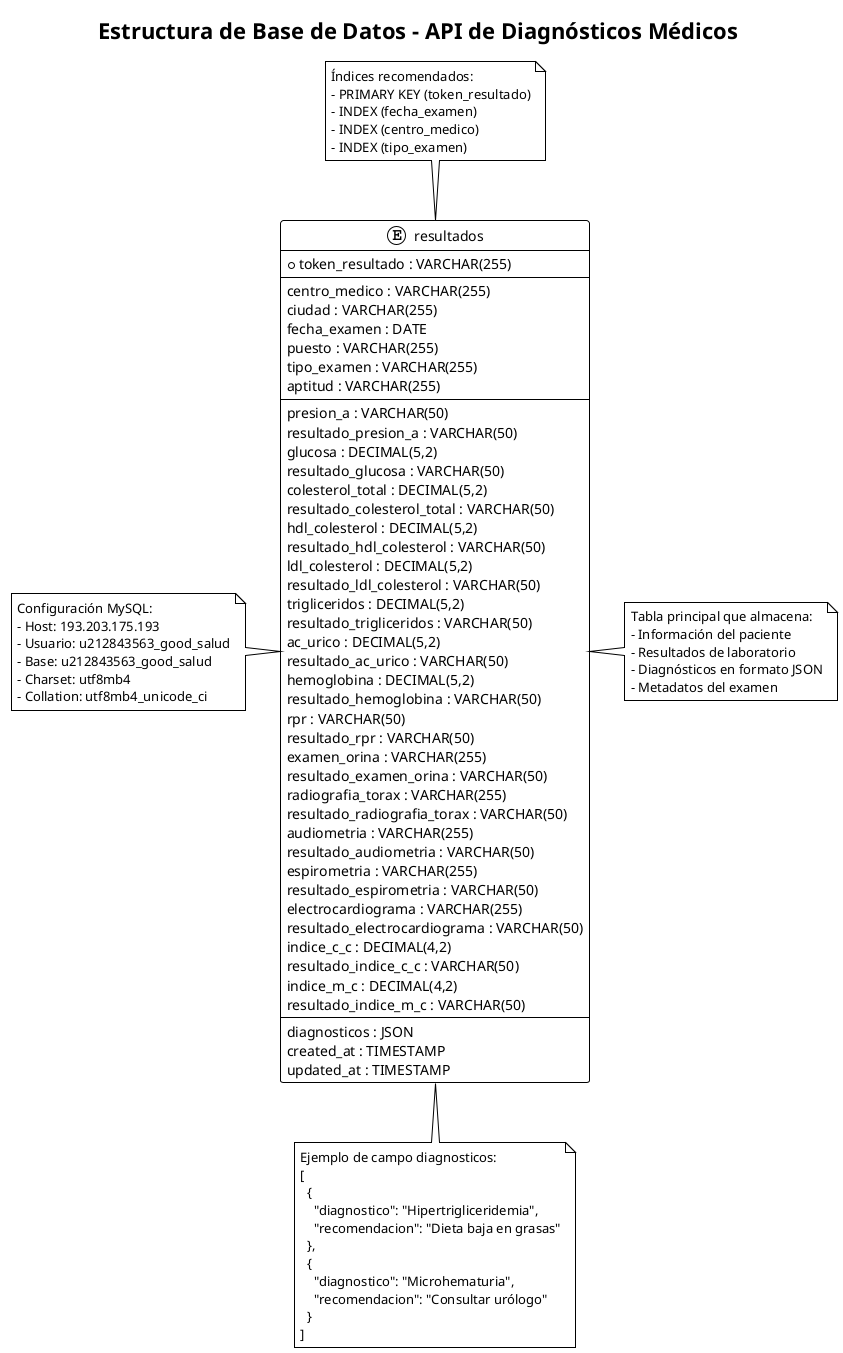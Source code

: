 @startuml Estructura de Base de Datos
!theme plain
skinparam backgroundColor #FFFFFF
skinparam entityBackgroundColor #E8F4FD
skinparam entityBorderColor #2E86AB
skinparam databaseBackgroundColor #F0F8FF
skinparam databaseBorderColor #2E86AB

title Estructura de Base de Datos - API de Diagnósticos Médicos

entity "resultados" {
    * token_resultado : VARCHAR(255)
    --
    centro_medico : VARCHAR(255)
    ciudad : VARCHAR(255)
    fecha_examen : DATE
    puesto : VARCHAR(255)
    tipo_examen : VARCHAR(255)
    aptitud : VARCHAR(255)
    --
    presion_a : VARCHAR(50)
    resultado_presion_a : VARCHAR(50)
    glucosa : DECIMAL(5,2)
    resultado_glucosa : VARCHAR(50)
    colesterol_total : DECIMAL(5,2)
    resultado_colesterol_total : VARCHAR(50)
    hdl_colesterol : DECIMAL(5,2)
    resultado_hdl_colesterol : VARCHAR(50)
    ldl_colesterol : DECIMAL(5,2)
    resultado_ldl_colesterol : VARCHAR(50)
    trigliceridos : DECIMAL(5,2)
    resultado_trigliceridos : VARCHAR(50)
    ac_urico : DECIMAL(5,2)
    resultado_ac_urico : VARCHAR(50)
    hemoglobina : DECIMAL(5,2)
    resultado_hemoglobina : VARCHAR(50)
    rpr : VARCHAR(50)
    resultado_rpr : VARCHAR(50)
    examen_orina : VARCHAR(255)
    resultado_examen_orina : VARCHAR(50)
    radiografia_torax : VARCHAR(255)
    resultado_radiografia_torax : VARCHAR(50)
    audiometria : VARCHAR(255)
    resultado_audiometria : VARCHAR(50)
    espirometria : VARCHAR(255)
    resultado_espirometria : VARCHAR(50)
    electrocardiograma : VARCHAR(255)
    resultado_electrocardiograma : VARCHAR(50)
    indice_c_c : DECIMAL(4,2)
    resultado_indice_c_c : VARCHAR(50)
    indice_m_c : DECIMAL(4,2)
    resultado_indice_m_c : VARCHAR(50)
    --
    diagnosticos : JSON
    created_at : TIMESTAMP
    updated_at : TIMESTAMP
}

note right of "resultados"
Tabla principal que almacena:
- Información del paciente
- Resultados de laboratorio
- Diagnósticos en formato JSON
- Metadatos del examen
end note

' Campos de ejemplo para diagnósticos JSON
note bottom of "resultados"
Ejemplo de campo diagnosticos:
[
  {
    "diagnostico": "Hipertrigliceridemia",
    "recomendacion": "Dieta baja en grasas"
  },
  {
    "diagnostico": "Microhematuria",
    "recomendacion": "Consultar urólogo"
  }
]
end note

' Configuración de la base de datos
note left of "resultados"
Configuración MySQL:
- Host: 193.203.175.193
- Usuario: u212843563_good_salud
- Base: u212843563_good_salud
- Charset: utf8mb4
- Collation: utf8mb4_unicode_ci
end note

' Índices sugeridos
note top of "resultados"
Índices recomendados:
- PRIMARY KEY (token_resultado)
- INDEX (fecha_examen)
- INDEX (centro_medico)
- INDEX (tipo_examen)
end note

@enduml

